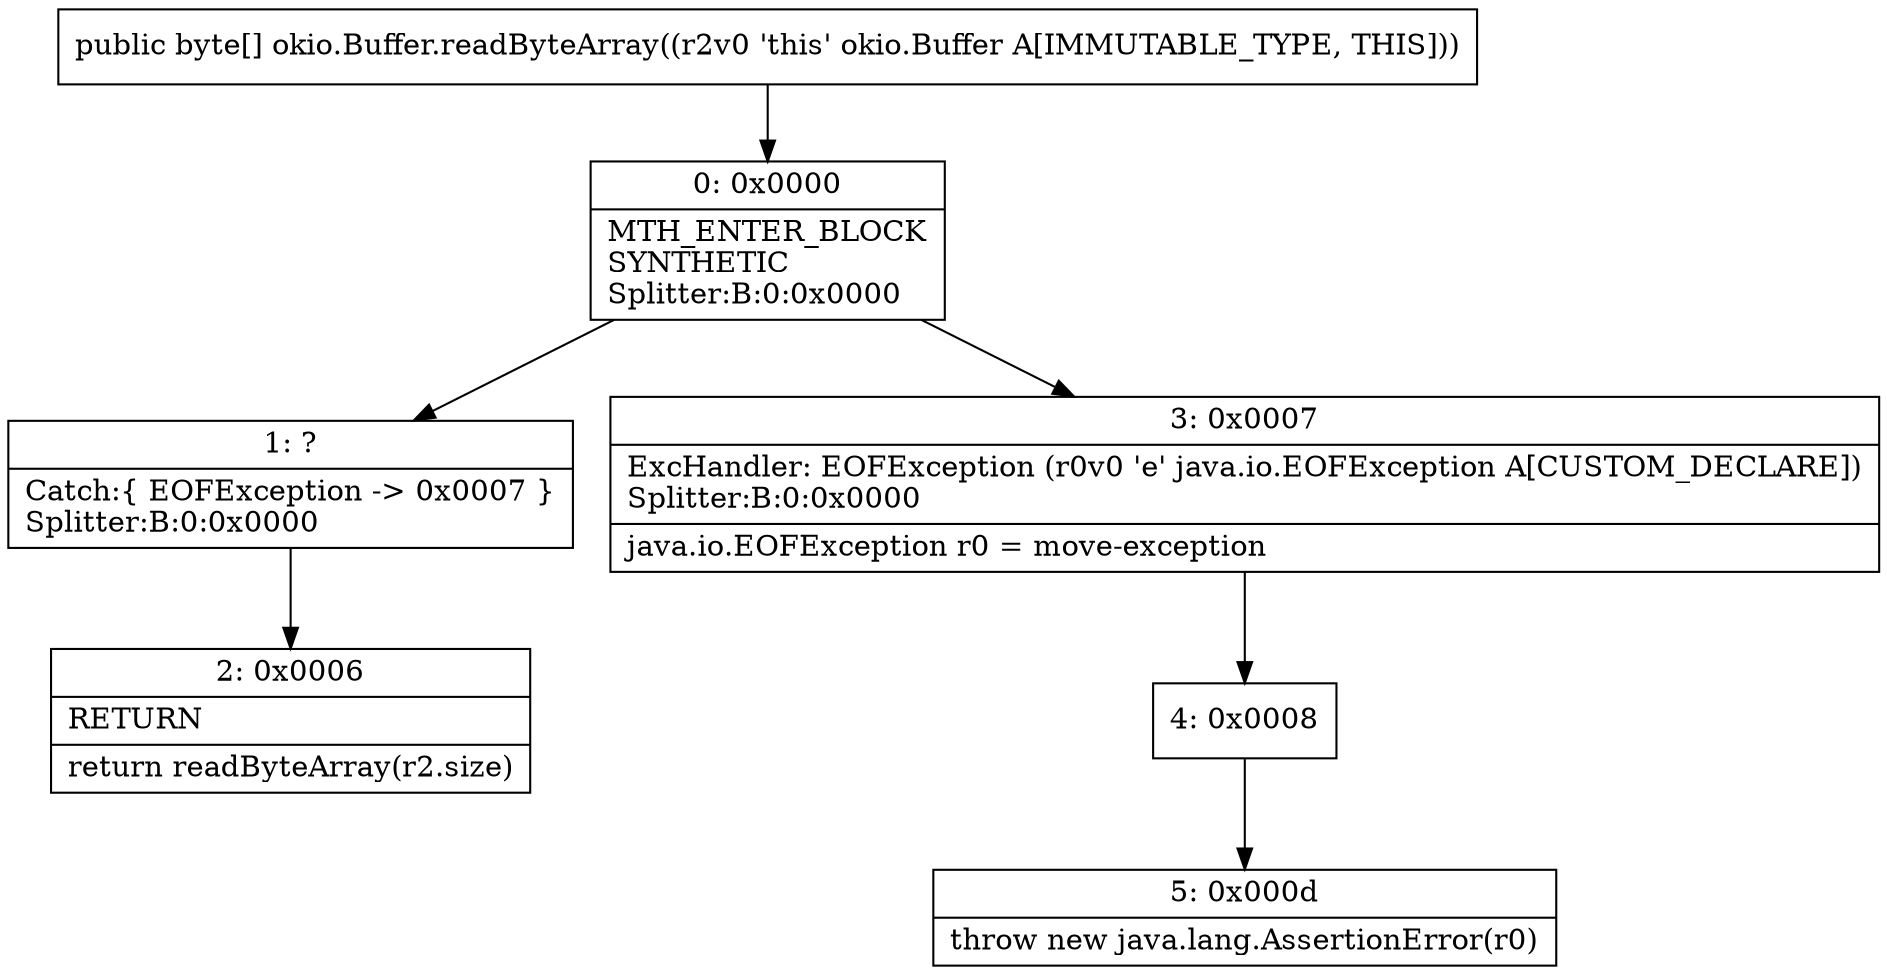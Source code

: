 digraph "CFG forokio.Buffer.readByteArray()[B" {
Node_0 [shape=record,label="{0\:\ 0x0000|MTH_ENTER_BLOCK\lSYNTHETIC\lSplitter:B:0:0x0000\l}"];
Node_1 [shape=record,label="{1\:\ ?|Catch:\{ EOFException \-\> 0x0007 \}\lSplitter:B:0:0x0000\l}"];
Node_2 [shape=record,label="{2\:\ 0x0006|RETURN\l|return readByteArray(r2.size)\l}"];
Node_3 [shape=record,label="{3\:\ 0x0007|ExcHandler: EOFException (r0v0 'e' java.io.EOFException A[CUSTOM_DECLARE])\lSplitter:B:0:0x0000\l|java.io.EOFException r0 = move\-exception\l}"];
Node_4 [shape=record,label="{4\:\ 0x0008}"];
Node_5 [shape=record,label="{5\:\ 0x000d|throw new java.lang.AssertionError(r0)\l}"];
MethodNode[shape=record,label="{public byte[] okio.Buffer.readByteArray((r2v0 'this' okio.Buffer A[IMMUTABLE_TYPE, THIS])) }"];
MethodNode -> Node_0;
Node_0 -> Node_1;
Node_0 -> Node_3;
Node_1 -> Node_2;
Node_3 -> Node_4;
Node_4 -> Node_5;
}

